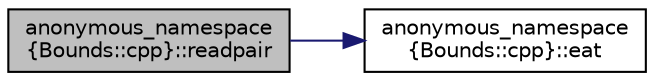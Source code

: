 digraph "anonymous_namespace{Bounds::cpp}::readpair"
{
  edge [fontname="Helvetica",fontsize="10",labelfontname="Helvetica",labelfontsize="10"];
  node [fontname="Helvetica",fontsize="10",shape=record];
  rankdir="LR";
  Node1 [label="anonymous_namespace\l\{Bounds::cpp\}::readpair",height=0.2,width=0.4,color="black", fillcolor="grey75", style="filled", fontcolor="black"];
  Node1 -> Node2 [color="midnightblue",fontsize="10",style="solid",fontname="Helvetica"];
  Node2 [label="anonymous_namespace\l\{Bounds::cpp\}::eat",height=0.2,width=0.4,color="black", fillcolor="white", style="filled",URL="$namespaceanonymous__namespace_02Bounds_8cpp_03.html#abdd845134712b4b0e90be92f871b983f"];
}
